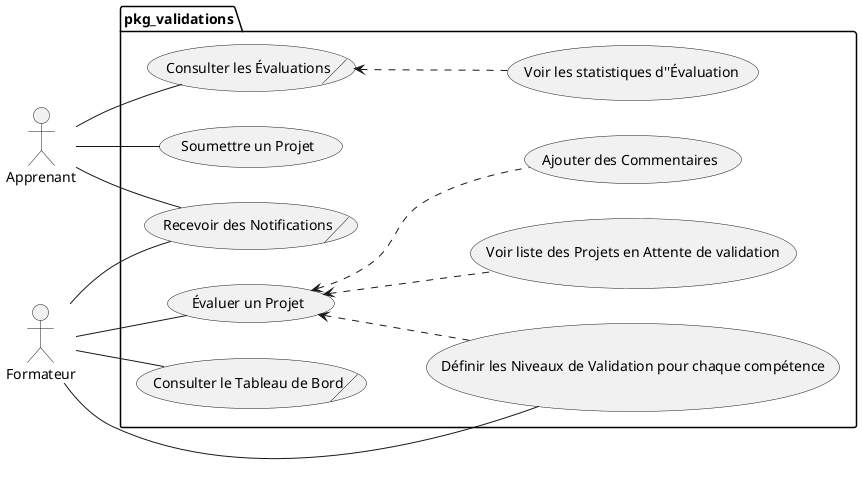 @startuml uses_cases_pkg_validations

left to right direction
actor Formateur
actor Apprenant


package pkg_validations {

  Formateur -- (Évaluer un Projet)
  Formateur -- (Définir les Niveaux de Validation pour chaque compétence)
  Formateur -- (Consulter le Tableau de Bord)/
  Formateur -- (Recevoir des Notifications)/

  Apprenant -- (Soumettre un Projet)
  Apprenant -- (Consulter les Évaluations)/
  Apprenant -- (Recevoir des Notifications)/

  (Évaluer un Projet) <.. (Définir les Niveaux de Validation pour chaque compétence)
  (Évaluer un Projet) <.. (Ajouter des Commentaires)
  (Consulter les Évaluations) <.. (Voir les statistiques d''Évaluation)
  (Évaluer un Projet)<.. (Voir liste des Projets en Attente de validation)

}  

@enduml